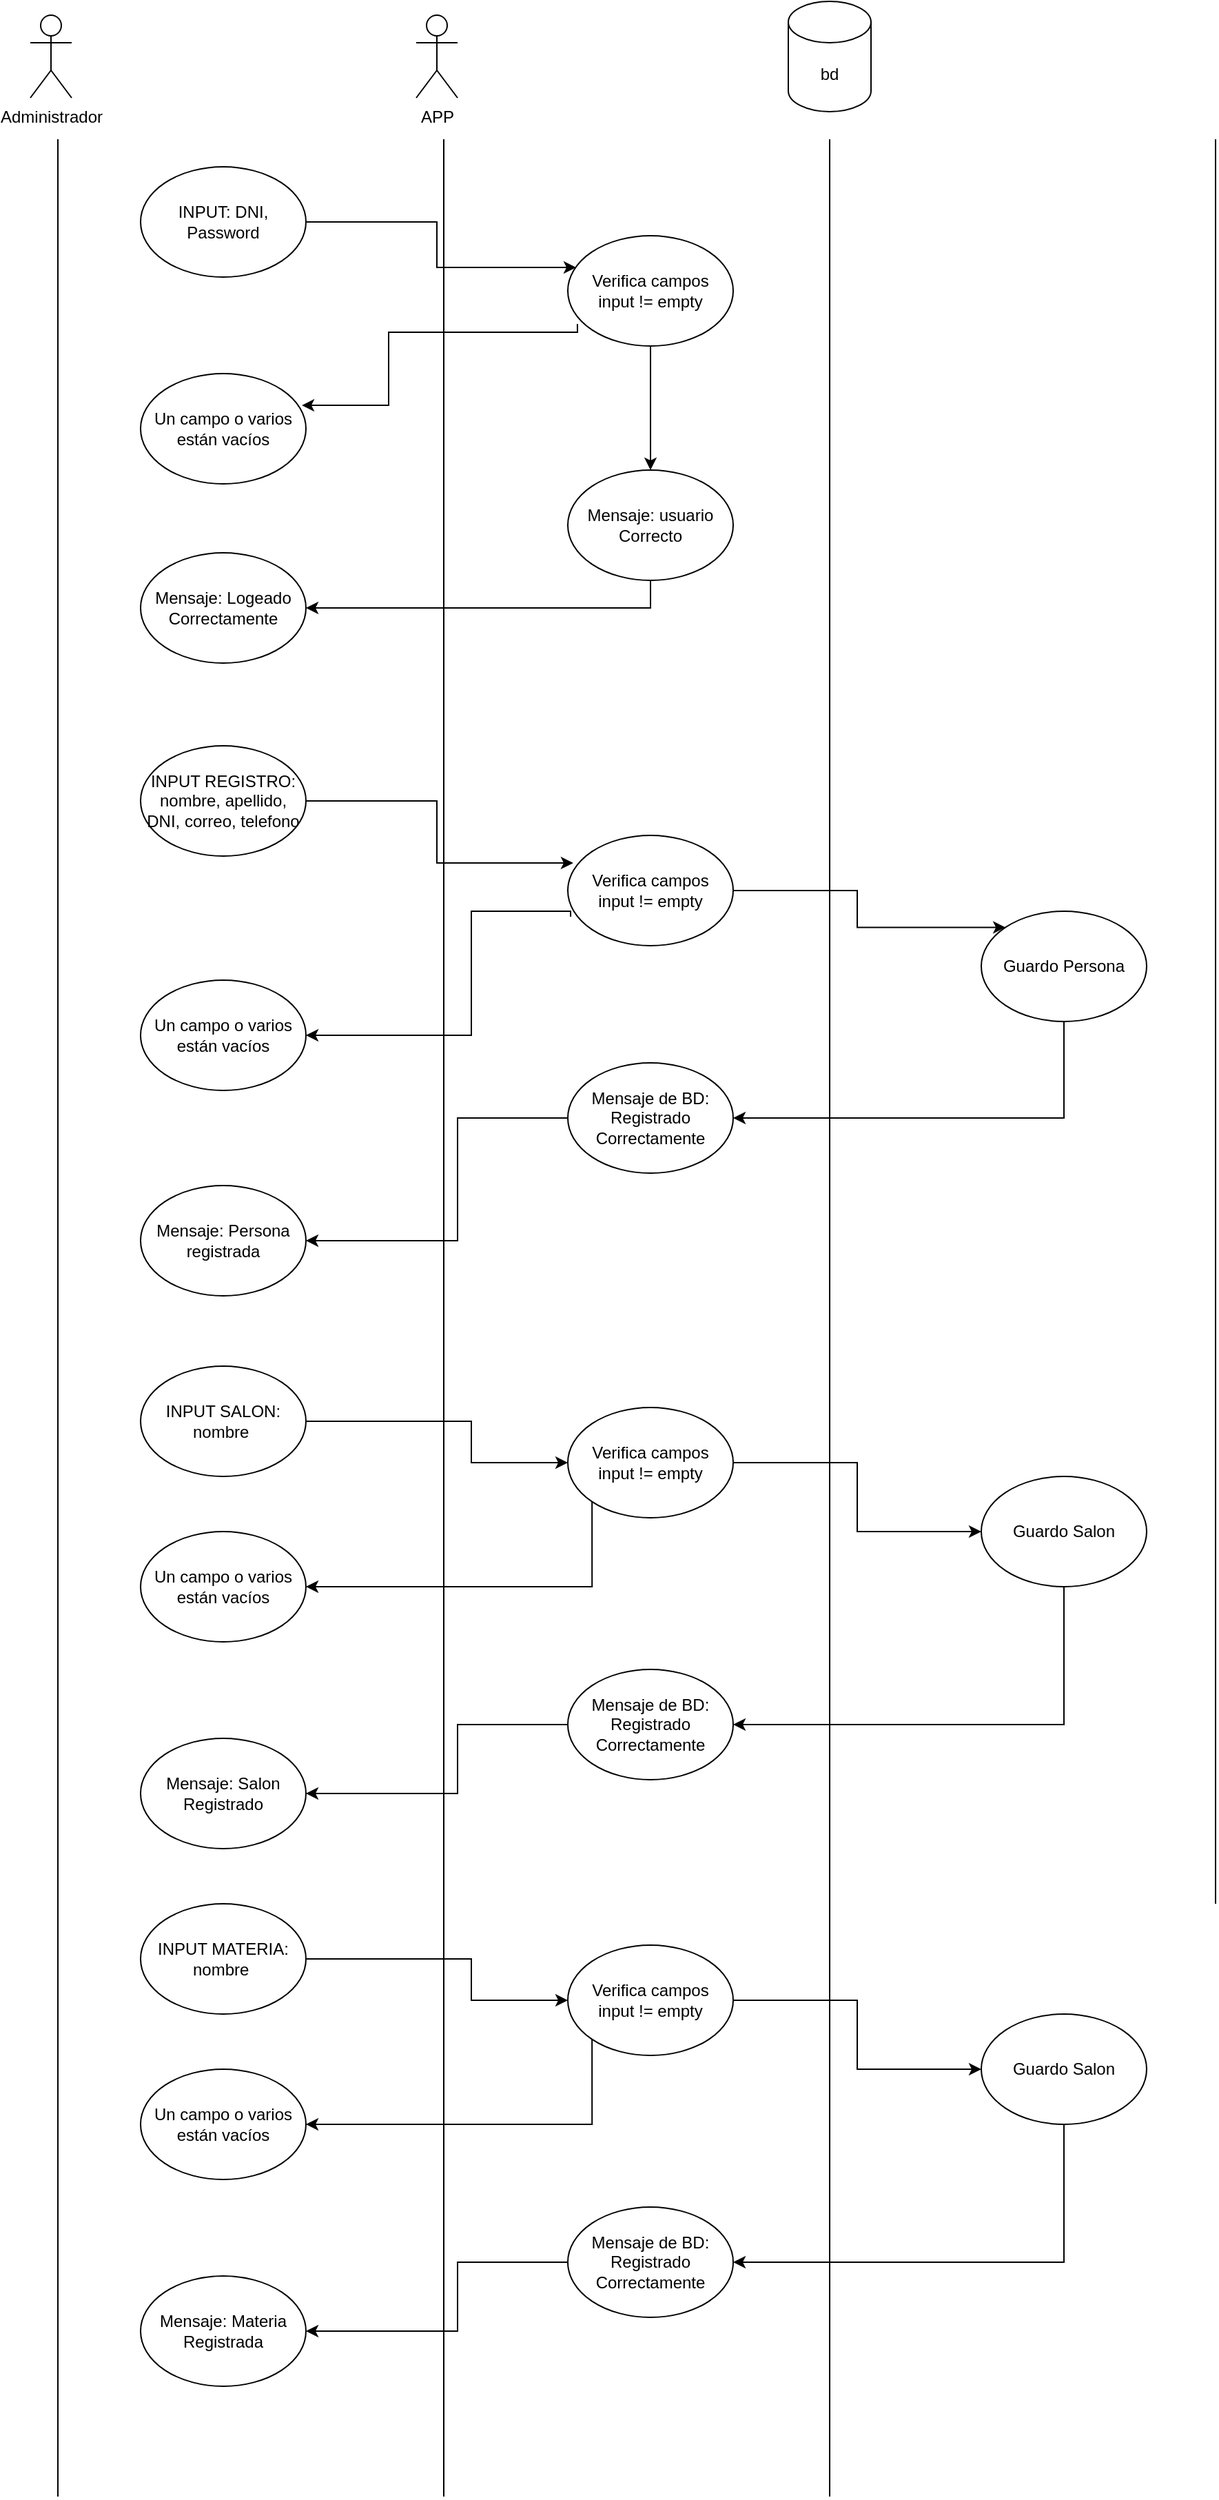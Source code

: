 <mxfile version="15.8.6" type="device"><diagram id="_xq72yJ21sn9MBEz9WDD" name="Page-1"><mxGraphModel dx="942" dy="592" grid="1" gridSize="10" guides="1" tooltips="1" connect="1" arrows="1" fold="1" page="1" pageScale="1" pageWidth="827" pageHeight="1169" math="0" shadow="0"><root><mxCell id="0"/><mxCell id="1" parent="0"/><mxCell id="Ot_5bJsIKX0hW_jXNWxc-1" value="" style="endArrow=none;html=1;rounded=0;" edge="1" parent="1"><mxGeometry width="50" height="50" relative="1" as="geometry"><mxPoint x="160" y="2040" as="sourcePoint"/><mxPoint x="160" y="330" as="targetPoint"/></mxGeometry></mxCell><mxCell id="Ot_5bJsIKX0hW_jXNWxc-2" value="" style="endArrow=none;html=1;rounded=0;" edge="1" parent="1"><mxGeometry width="50" height="50" relative="1" as="geometry"><mxPoint x="440" y="2040" as="sourcePoint"/><mxPoint x="440" y="330" as="targetPoint"/></mxGeometry></mxCell><mxCell id="Ot_5bJsIKX0hW_jXNWxc-3" value="" style="endArrow=none;html=1;rounded=0;" edge="1" parent="1"><mxGeometry width="50" height="50" relative="1" as="geometry"><mxPoint x="720" y="2040" as="sourcePoint"/><mxPoint x="720" y="330" as="targetPoint"/></mxGeometry></mxCell><mxCell id="Ot_5bJsIKX0hW_jXNWxc-4" value="Administrador" style="shape=umlActor;verticalLabelPosition=bottom;verticalAlign=top;html=1;outlineConnect=0;" vertex="1" parent="1"><mxGeometry x="140" y="240" width="30" height="60" as="geometry"/></mxCell><mxCell id="Ot_5bJsIKX0hW_jXNWxc-5" value="APP" style="shape=umlActor;verticalLabelPosition=bottom;verticalAlign=top;html=1;outlineConnect=0;" vertex="1" parent="1"><mxGeometry x="420" y="240" width="30" height="60" as="geometry"/></mxCell><mxCell id="Ot_5bJsIKX0hW_jXNWxc-6" value="bd" style="shape=cylinder3;whiteSpace=wrap;html=1;boundedLbl=1;backgroundOutline=1;size=15;" vertex="1" parent="1"><mxGeometry x="690" y="230" width="60" height="80" as="geometry"/></mxCell><mxCell id="Ot_5bJsIKX0hW_jXNWxc-7" value="" style="endArrow=none;html=1;rounded=0;" edge="1" parent="1"><mxGeometry width="50" height="50" relative="1" as="geometry"><mxPoint x="1000" y="1610" as="sourcePoint"/><mxPoint x="1000" y="330" as="targetPoint"/></mxGeometry></mxCell><mxCell id="Ot_5bJsIKX0hW_jXNWxc-8" style="edgeStyle=orthogonalEdgeStyle;rounded=0;orthogonalLoop=1;jettySize=auto;html=1;exitX=1;exitY=0.5;exitDx=0;exitDy=0;entryX=0.05;entryY=0.288;entryDx=0;entryDy=0;entryPerimeter=0;" edge="1" parent="1" source="Ot_5bJsIKX0hW_jXNWxc-9" target="Ot_5bJsIKX0hW_jXNWxc-12"><mxGeometry relative="1" as="geometry"/></mxCell><mxCell id="Ot_5bJsIKX0hW_jXNWxc-9" value="&lt;span&gt;INPUT: DNI, Password&lt;/span&gt;" style="ellipse;whiteSpace=wrap;html=1;" vertex="1" parent="1"><mxGeometry x="220" y="350" width="120" height="80" as="geometry"/></mxCell><mxCell id="Ot_5bJsIKX0hW_jXNWxc-10" style="edgeStyle=orthogonalEdgeStyle;rounded=0;orthogonalLoop=1;jettySize=auto;html=1;exitX=0.058;exitY=0.8;exitDx=0;exitDy=0;entryX=0.975;entryY=0.288;entryDx=0;entryDy=0;exitPerimeter=0;entryPerimeter=0;" edge="1" parent="1" source="Ot_5bJsIKX0hW_jXNWxc-12" target="Ot_5bJsIKX0hW_jXNWxc-13"><mxGeometry relative="1" as="geometry"><Array as="points"><mxPoint x="537" y="470"/><mxPoint x="400" y="470"/><mxPoint x="400" y="523"/></Array></mxGeometry></mxCell><mxCell id="Ot_5bJsIKX0hW_jXNWxc-11" style="edgeStyle=orthogonalEdgeStyle;rounded=0;orthogonalLoop=1;jettySize=auto;html=1;exitX=0.5;exitY=1;exitDx=0;exitDy=0;" edge="1" parent="1" source="Ot_5bJsIKX0hW_jXNWxc-12" target="Ot_5bJsIKX0hW_jXNWxc-15"><mxGeometry relative="1" as="geometry"/></mxCell><mxCell id="Ot_5bJsIKX0hW_jXNWxc-12" value="Verifica campos&lt;br&gt;input != empty" style="ellipse;whiteSpace=wrap;html=1;" vertex="1" parent="1"><mxGeometry x="530" y="400" width="120" height="80" as="geometry"/></mxCell><mxCell id="Ot_5bJsIKX0hW_jXNWxc-13" value="Un campo o varios están vacíos" style="ellipse;whiteSpace=wrap;html=1;" vertex="1" parent="1"><mxGeometry x="220" y="500" width="120" height="80" as="geometry"/></mxCell><mxCell id="Ot_5bJsIKX0hW_jXNWxc-14" style="edgeStyle=orthogonalEdgeStyle;rounded=0;orthogonalLoop=1;jettySize=auto;html=1;exitX=0.5;exitY=1;exitDx=0;exitDy=0;entryX=1;entryY=0.5;entryDx=0;entryDy=0;" edge="1" parent="1" source="Ot_5bJsIKX0hW_jXNWxc-15" target="Ot_5bJsIKX0hW_jXNWxc-16"><mxGeometry relative="1" as="geometry"/></mxCell><mxCell id="Ot_5bJsIKX0hW_jXNWxc-15" value="Mensaje: usuario Correcto" style="ellipse;whiteSpace=wrap;html=1;" vertex="1" parent="1"><mxGeometry x="530" y="570" width="120" height="80" as="geometry"/></mxCell><mxCell id="Ot_5bJsIKX0hW_jXNWxc-16" value="Mensaje: Logeado Correctamente" style="ellipse;whiteSpace=wrap;html=1;" vertex="1" parent="1"><mxGeometry x="220" y="630" width="120" height="80" as="geometry"/></mxCell><mxCell id="Ot_5bJsIKX0hW_jXNWxc-17" style="edgeStyle=orthogonalEdgeStyle;rounded=0;orthogonalLoop=1;jettySize=auto;html=1;exitX=1;exitY=0.5;exitDx=0;exitDy=0;entryX=0.033;entryY=0.25;entryDx=0;entryDy=0;entryPerimeter=0;" edge="1" parent="1" source="Ot_5bJsIKX0hW_jXNWxc-18" target="Ot_5bJsIKX0hW_jXNWxc-21"><mxGeometry relative="1" as="geometry"/></mxCell><mxCell id="Ot_5bJsIKX0hW_jXNWxc-18" value="INPUT REGISTRO: nombre, apellido, DNI, correo, telefono" style="ellipse;whiteSpace=wrap;html=1;" vertex="1" parent="1"><mxGeometry x="220" y="770" width="120" height="80" as="geometry"/></mxCell><mxCell id="Ot_5bJsIKX0hW_jXNWxc-19" style="edgeStyle=orthogonalEdgeStyle;rounded=0;orthogonalLoop=1;jettySize=auto;html=1;exitX=0.017;exitY=0.738;exitDx=0;exitDy=0;entryX=1;entryY=0.5;entryDx=0;entryDy=0;exitPerimeter=0;" edge="1" parent="1" source="Ot_5bJsIKX0hW_jXNWxc-21" target="Ot_5bJsIKX0hW_jXNWxc-22"><mxGeometry relative="1" as="geometry"><Array as="points"><mxPoint x="532" y="890"/><mxPoint x="460" y="890"/><mxPoint x="460" y="980"/></Array></mxGeometry></mxCell><mxCell id="Ot_5bJsIKX0hW_jXNWxc-20" style="edgeStyle=orthogonalEdgeStyle;rounded=0;orthogonalLoop=1;jettySize=auto;html=1;exitX=1;exitY=0.5;exitDx=0;exitDy=0;entryX=0;entryY=0;entryDx=0;entryDy=0;" edge="1" parent="1" source="Ot_5bJsIKX0hW_jXNWxc-21" target="Ot_5bJsIKX0hW_jXNWxc-24"><mxGeometry relative="1" as="geometry"/></mxCell><mxCell id="Ot_5bJsIKX0hW_jXNWxc-21" value="Verifica campos&lt;br&gt;input != empty" style="ellipse;whiteSpace=wrap;html=1;" vertex="1" parent="1"><mxGeometry x="530" y="835" width="120" height="80" as="geometry"/></mxCell><mxCell id="Ot_5bJsIKX0hW_jXNWxc-22" value="Un campo o varios están vacíos" style="ellipse;whiteSpace=wrap;html=1;" vertex="1" parent="1"><mxGeometry x="220" y="940" width="120" height="80" as="geometry"/></mxCell><mxCell id="Ot_5bJsIKX0hW_jXNWxc-29" style="edgeStyle=orthogonalEdgeStyle;rounded=0;orthogonalLoop=1;jettySize=auto;html=1;exitX=0;exitY=0.5;exitDx=0;exitDy=0;entryX=1;entryY=0.5;entryDx=0;entryDy=0;" edge="1" parent="1" source="Ot_5bJsIKX0hW_jXNWxc-23" target="Ot_5bJsIKX0hW_jXNWxc-27"><mxGeometry relative="1" as="geometry"><Array as="points"><mxPoint x="450" y="1040"/><mxPoint x="450" y="1129"/></Array></mxGeometry></mxCell><mxCell id="Ot_5bJsIKX0hW_jXNWxc-23" value="Mensaje de BD: Registrado Correctamente" style="ellipse;whiteSpace=wrap;html=1;" vertex="1" parent="1"><mxGeometry x="530" y="1000" width="120" height="80" as="geometry"/></mxCell><mxCell id="Ot_5bJsIKX0hW_jXNWxc-28" style="edgeStyle=orthogonalEdgeStyle;rounded=0;orthogonalLoop=1;jettySize=auto;html=1;exitX=0.5;exitY=1;exitDx=0;exitDy=0;entryX=1;entryY=0.5;entryDx=0;entryDy=0;" edge="1" parent="1" source="Ot_5bJsIKX0hW_jXNWxc-24" target="Ot_5bJsIKX0hW_jXNWxc-23"><mxGeometry relative="1" as="geometry"/></mxCell><mxCell id="Ot_5bJsIKX0hW_jXNWxc-24" value="Guardo Persona" style="ellipse;whiteSpace=wrap;html=1;" vertex="1" parent="1"><mxGeometry x="830" y="890" width="120" height="80" as="geometry"/></mxCell><mxCell id="Ot_5bJsIKX0hW_jXNWxc-27" value="Mensaje: Persona registrada" style="ellipse;whiteSpace=wrap;html=1;" vertex="1" parent="1"><mxGeometry x="220" y="1089" width="120" height="80" as="geometry"/></mxCell><mxCell id="Ot_5bJsIKX0hW_jXNWxc-32" style="edgeStyle=orthogonalEdgeStyle;rounded=0;orthogonalLoop=1;jettySize=auto;html=1;exitX=1;exitY=0.5;exitDx=0;exitDy=0;entryX=0;entryY=0.5;entryDx=0;entryDy=0;" edge="1" parent="1" source="Ot_5bJsIKX0hW_jXNWxc-30" target="Ot_5bJsIKX0hW_jXNWxc-31"><mxGeometry relative="1" as="geometry"><Array as="points"><mxPoint x="460" y="1260"/><mxPoint x="460" y="1290"/><mxPoint x="530" y="1290"/></Array></mxGeometry></mxCell><mxCell id="Ot_5bJsIKX0hW_jXNWxc-30" value="INPUT SALON: nombre&amp;nbsp;" style="ellipse;whiteSpace=wrap;html=1;" vertex="1" parent="1"><mxGeometry x="220" y="1220" width="120" height="80" as="geometry"/></mxCell><mxCell id="Ot_5bJsIKX0hW_jXNWxc-34" style="edgeStyle=orthogonalEdgeStyle;rounded=0;orthogonalLoop=1;jettySize=auto;html=1;exitX=0;exitY=1;exitDx=0;exitDy=0;entryX=1;entryY=0.5;entryDx=0;entryDy=0;" edge="1" parent="1" source="Ot_5bJsIKX0hW_jXNWxc-31" target="Ot_5bJsIKX0hW_jXNWxc-33"><mxGeometry relative="1" as="geometry"><Array as="points"><mxPoint x="548" y="1380"/></Array></mxGeometry></mxCell><mxCell id="Ot_5bJsIKX0hW_jXNWxc-36" style="edgeStyle=orthogonalEdgeStyle;rounded=0;orthogonalLoop=1;jettySize=auto;html=1;exitX=1;exitY=0.5;exitDx=0;exitDy=0;entryX=0;entryY=0.5;entryDx=0;entryDy=0;" edge="1" parent="1" source="Ot_5bJsIKX0hW_jXNWxc-31" target="Ot_5bJsIKX0hW_jXNWxc-35"><mxGeometry relative="1" as="geometry"/></mxCell><mxCell id="Ot_5bJsIKX0hW_jXNWxc-31" value="Verifica campos&lt;br&gt;input != empty" style="ellipse;whiteSpace=wrap;html=1;" vertex="1" parent="1"><mxGeometry x="530" y="1250" width="120" height="80" as="geometry"/></mxCell><mxCell id="Ot_5bJsIKX0hW_jXNWxc-33" value="Un campo o varios están vacíos" style="ellipse;whiteSpace=wrap;html=1;" vertex="1" parent="1"><mxGeometry x="220" y="1340" width="120" height="80" as="geometry"/></mxCell><mxCell id="Ot_5bJsIKX0hW_jXNWxc-38" style="edgeStyle=orthogonalEdgeStyle;rounded=0;orthogonalLoop=1;jettySize=auto;html=1;exitX=0.5;exitY=1;exitDx=0;exitDy=0;entryX=1;entryY=0.5;entryDx=0;entryDy=0;" edge="1" parent="1" source="Ot_5bJsIKX0hW_jXNWxc-35" target="Ot_5bJsIKX0hW_jXNWxc-37"><mxGeometry relative="1" as="geometry"/></mxCell><mxCell id="Ot_5bJsIKX0hW_jXNWxc-35" value="Guardo Salon" style="ellipse;whiteSpace=wrap;html=1;" vertex="1" parent="1"><mxGeometry x="830" y="1300" width="120" height="80" as="geometry"/></mxCell><mxCell id="Ot_5bJsIKX0hW_jXNWxc-40" style="edgeStyle=orthogonalEdgeStyle;rounded=0;orthogonalLoop=1;jettySize=auto;html=1;exitX=0;exitY=0.5;exitDx=0;exitDy=0;" edge="1" parent="1" source="Ot_5bJsIKX0hW_jXNWxc-37" target="Ot_5bJsIKX0hW_jXNWxc-39"><mxGeometry relative="1" as="geometry"><Array as="points"><mxPoint x="450" y="1480"/><mxPoint x="450" y="1530"/></Array></mxGeometry></mxCell><mxCell id="Ot_5bJsIKX0hW_jXNWxc-37" value="Mensaje de BD: Registrado Correctamente" style="ellipse;whiteSpace=wrap;html=1;" vertex="1" parent="1"><mxGeometry x="530" y="1440" width="120" height="80" as="geometry"/></mxCell><mxCell id="Ot_5bJsIKX0hW_jXNWxc-39" value="Mensaje: Salon Registrado" style="ellipse;whiteSpace=wrap;html=1;" vertex="1" parent="1"><mxGeometry x="220" y="1490" width="120" height="80" as="geometry"/></mxCell><mxCell id="Ot_5bJsIKX0hW_jXNWxc-42" style="edgeStyle=orthogonalEdgeStyle;rounded=0;orthogonalLoop=1;jettySize=auto;html=1;exitX=1;exitY=0.5;exitDx=0;exitDy=0;entryX=0;entryY=0.5;entryDx=0;entryDy=0;" edge="1" parent="1" source="Ot_5bJsIKX0hW_jXNWxc-43" target="Ot_5bJsIKX0hW_jXNWxc-46"><mxGeometry relative="1" as="geometry"><Array as="points"><mxPoint x="460" y="1650"/><mxPoint x="460" y="1680"/><mxPoint x="530" y="1680"/></Array></mxGeometry></mxCell><mxCell id="Ot_5bJsIKX0hW_jXNWxc-43" value="INPUT MATERIA: nombre&amp;nbsp;" style="ellipse;whiteSpace=wrap;html=1;" vertex="1" parent="1"><mxGeometry x="220" y="1610" width="120" height="80" as="geometry"/></mxCell><mxCell id="Ot_5bJsIKX0hW_jXNWxc-44" style="edgeStyle=orthogonalEdgeStyle;rounded=0;orthogonalLoop=1;jettySize=auto;html=1;exitX=0;exitY=1;exitDx=0;exitDy=0;entryX=1;entryY=0.5;entryDx=0;entryDy=0;" edge="1" parent="1" source="Ot_5bJsIKX0hW_jXNWxc-46" target="Ot_5bJsIKX0hW_jXNWxc-47"><mxGeometry relative="1" as="geometry"><Array as="points"><mxPoint x="548" y="1770"/></Array></mxGeometry></mxCell><mxCell id="Ot_5bJsIKX0hW_jXNWxc-45" style="edgeStyle=orthogonalEdgeStyle;rounded=0;orthogonalLoop=1;jettySize=auto;html=1;exitX=1;exitY=0.5;exitDx=0;exitDy=0;entryX=0;entryY=0.5;entryDx=0;entryDy=0;" edge="1" parent="1" source="Ot_5bJsIKX0hW_jXNWxc-46" target="Ot_5bJsIKX0hW_jXNWxc-49"><mxGeometry relative="1" as="geometry"/></mxCell><mxCell id="Ot_5bJsIKX0hW_jXNWxc-46" value="Verifica campos&lt;br&gt;input != empty" style="ellipse;whiteSpace=wrap;html=1;" vertex="1" parent="1"><mxGeometry x="530" y="1640" width="120" height="80" as="geometry"/></mxCell><mxCell id="Ot_5bJsIKX0hW_jXNWxc-47" value="Un campo o varios están vacíos" style="ellipse;whiteSpace=wrap;html=1;" vertex="1" parent="1"><mxGeometry x="220" y="1730" width="120" height="80" as="geometry"/></mxCell><mxCell id="Ot_5bJsIKX0hW_jXNWxc-48" style="edgeStyle=orthogonalEdgeStyle;rounded=0;orthogonalLoop=1;jettySize=auto;html=1;exitX=0.5;exitY=1;exitDx=0;exitDy=0;entryX=1;entryY=0.5;entryDx=0;entryDy=0;" edge="1" parent="1" source="Ot_5bJsIKX0hW_jXNWxc-49" target="Ot_5bJsIKX0hW_jXNWxc-51"><mxGeometry relative="1" as="geometry"/></mxCell><mxCell id="Ot_5bJsIKX0hW_jXNWxc-49" value="Guardo Salon" style="ellipse;whiteSpace=wrap;html=1;" vertex="1" parent="1"><mxGeometry x="830" y="1690" width="120" height="80" as="geometry"/></mxCell><mxCell id="Ot_5bJsIKX0hW_jXNWxc-50" style="edgeStyle=orthogonalEdgeStyle;rounded=0;orthogonalLoop=1;jettySize=auto;html=1;exitX=0;exitY=0.5;exitDx=0;exitDy=0;" edge="1" parent="1" source="Ot_5bJsIKX0hW_jXNWxc-51" target="Ot_5bJsIKX0hW_jXNWxc-52"><mxGeometry relative="1" as="geometry"><Array as="points"><mxPoint x="450" y="1870"/><mxPoint x="450" y="1920"/></Array></mxGeometry></mxCell><mxCell id="Ot_5bJsIKX0hW_jXNWxc-51" value="Mensaje de BD: Registrado Correctamente" style="ellipse;whiteSpace=wrap;html=1;" vertex="1" parent="1"><mxGeometry x="530" y="1830" width="120" height="80" as="geometry"/></mxCell><mxCell id="Ot_5bJsIKX0hW_jXNWxc-52" value="Mensaje: Materia Registrada" style="ellipse;whiteSpace=wrap;html=1;" vertex="1" parent="1"><mxGeometry x="220" y="1880" width="120" height="80" as="geometry"/></mxCell></root></mxGraphModel></diagram></mxfile>
